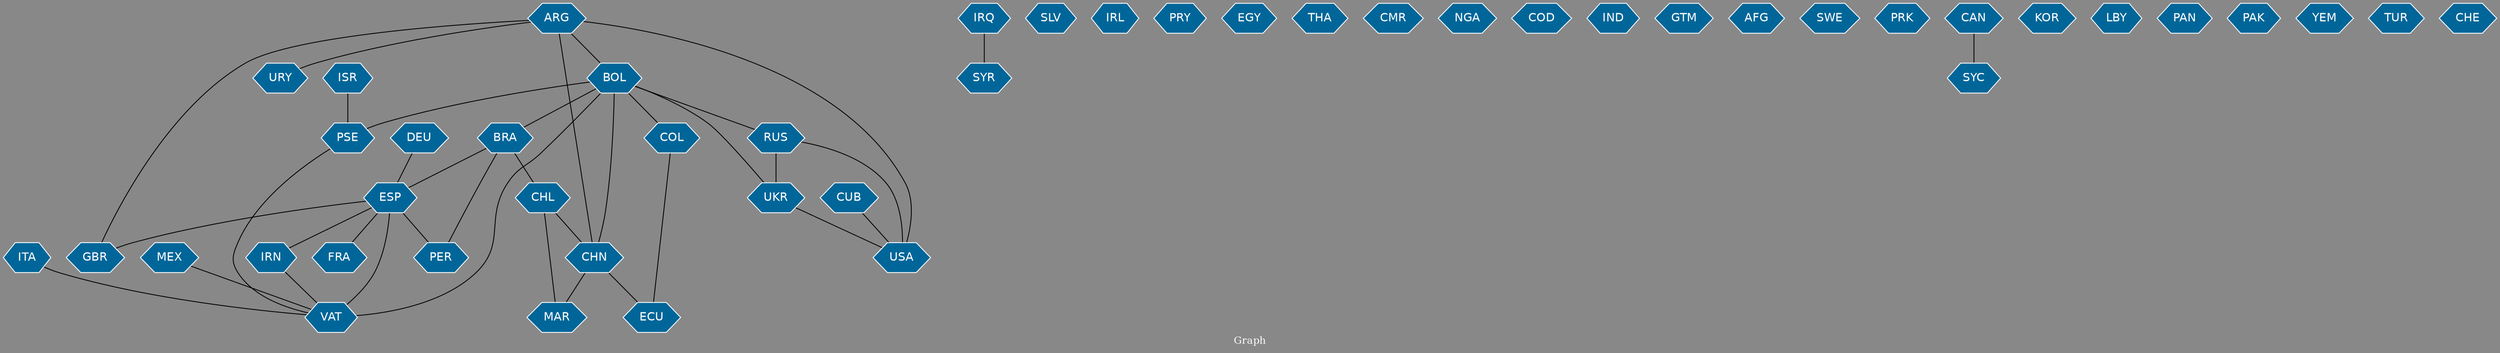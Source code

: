 // Countries together in item graph
graph {
	graph [bgcolor="#888888" fontcolor=white fontsize=12 label="Graph" outputorder=edgesfirst overlap=prism]
	node [color=white fillcolor="#006699" fontcolor=white fontname=Helvetica shape=hexagon style=filled]
	edge [arrowhead=open color=black fontcolor=white fontname=Courier fontsize=12]
		MEX [label=MEX]
		COL [label=COL]
		UKR [label=UKR]
		ESP [label=ESP]
		VAT [label=VAT]
		BOL [label=BOL]
		BRA [label=BRA]
		USA [label=USA]
		ISR [label=ISR]
		PSE [label=PSE]
		IRQ [label=IRQ]
		SLV [label=SLV]
		ARG [label=ARG]
		IRL [label=IRL]
		CHN [label=CHN]
		RUS [label=RUS]
		SYR [label=SYR]
		PER [label=PER]
		ECU [label=ECU]
		PRY [label=PRY]
		EGY [label=EGY]
		IRN [label=IRN]
		URY [label=URY]
		CHL [label=CHL]
		GBR [label=GBR]
		THA [label=THA]
		CMR [label=CMR]
		NGA [label=NGA]
		COD [label=COD]
		FRA [label=FRA]
		IND [label=IND]
		GTM [label=GTM]
		AFG [label=AFG]
		SWE [label=SWE]
		CUB [label=CUB]
		PRK [label=PRK]
		SYC [label=SYC]
		CAN [label=CAN]
		KOR [label=KOR]
		DEU [label=DEU]
		LBY [label=LBY]
		PAN [label=PAN]
		PAK [label=PAK]
		ITA [label=ITA]
		YEM [label=YEM]
		TUR [label=TUR]
		CHE [label=CHE]
		MAR [label=MAR]
			ESP -- PER [weight=1]
			COL -- ECU [weight=1]
			ISR -- PSE [weight=3]
			BOL -- BRA [weight=1]
			BOL -- COL [weight=2]
			CHN -- MAR [weight=1]
			ARG -- USA [weight=2]
			BRA -- ESP [weight=1]
			ESP -- IRN [weight=1]
			ESP -- FRA [weight=2]
			ARG -- GBR [weight=1]
			CAN -- SYC [weight=1]
			BRA -- PER [weight=1]
			ESP -- VAT [weight=2]
			BOL -- CHN [weight=1]
			ARG -- BOL [weight=1]
			ITA -- VAT [weight=1]
			BOL -- UKR [weight=1]
			CHL -- CHN [weight=1]
			BRA -- CHL [weight=2]
			PSE -- VAT [weight=1]
			CHN -- ECU [weight=1]
			RUS -- USA [weight=1]
			UKR -- USA [weight=1]
			RUS -- UKR [weight=14]
			IRQ -- SYR [weight=2]
			CUB -- USA [weight=1]
			BOL -- PSE [weight=1]
			CHL -- MAR [weight=1]
			ESP -- GBR [weight=1]
			BOL -- RUS [weight=1]
			MEX -- VAT [weight=1]
			ARG -- URY [weight=1]
			BOL -- VAT [weight=2]
			ARG -- CHN [weight=2]
			DEU -- ESP [weight=1]
			IRN -- VAT [weight=1]
}